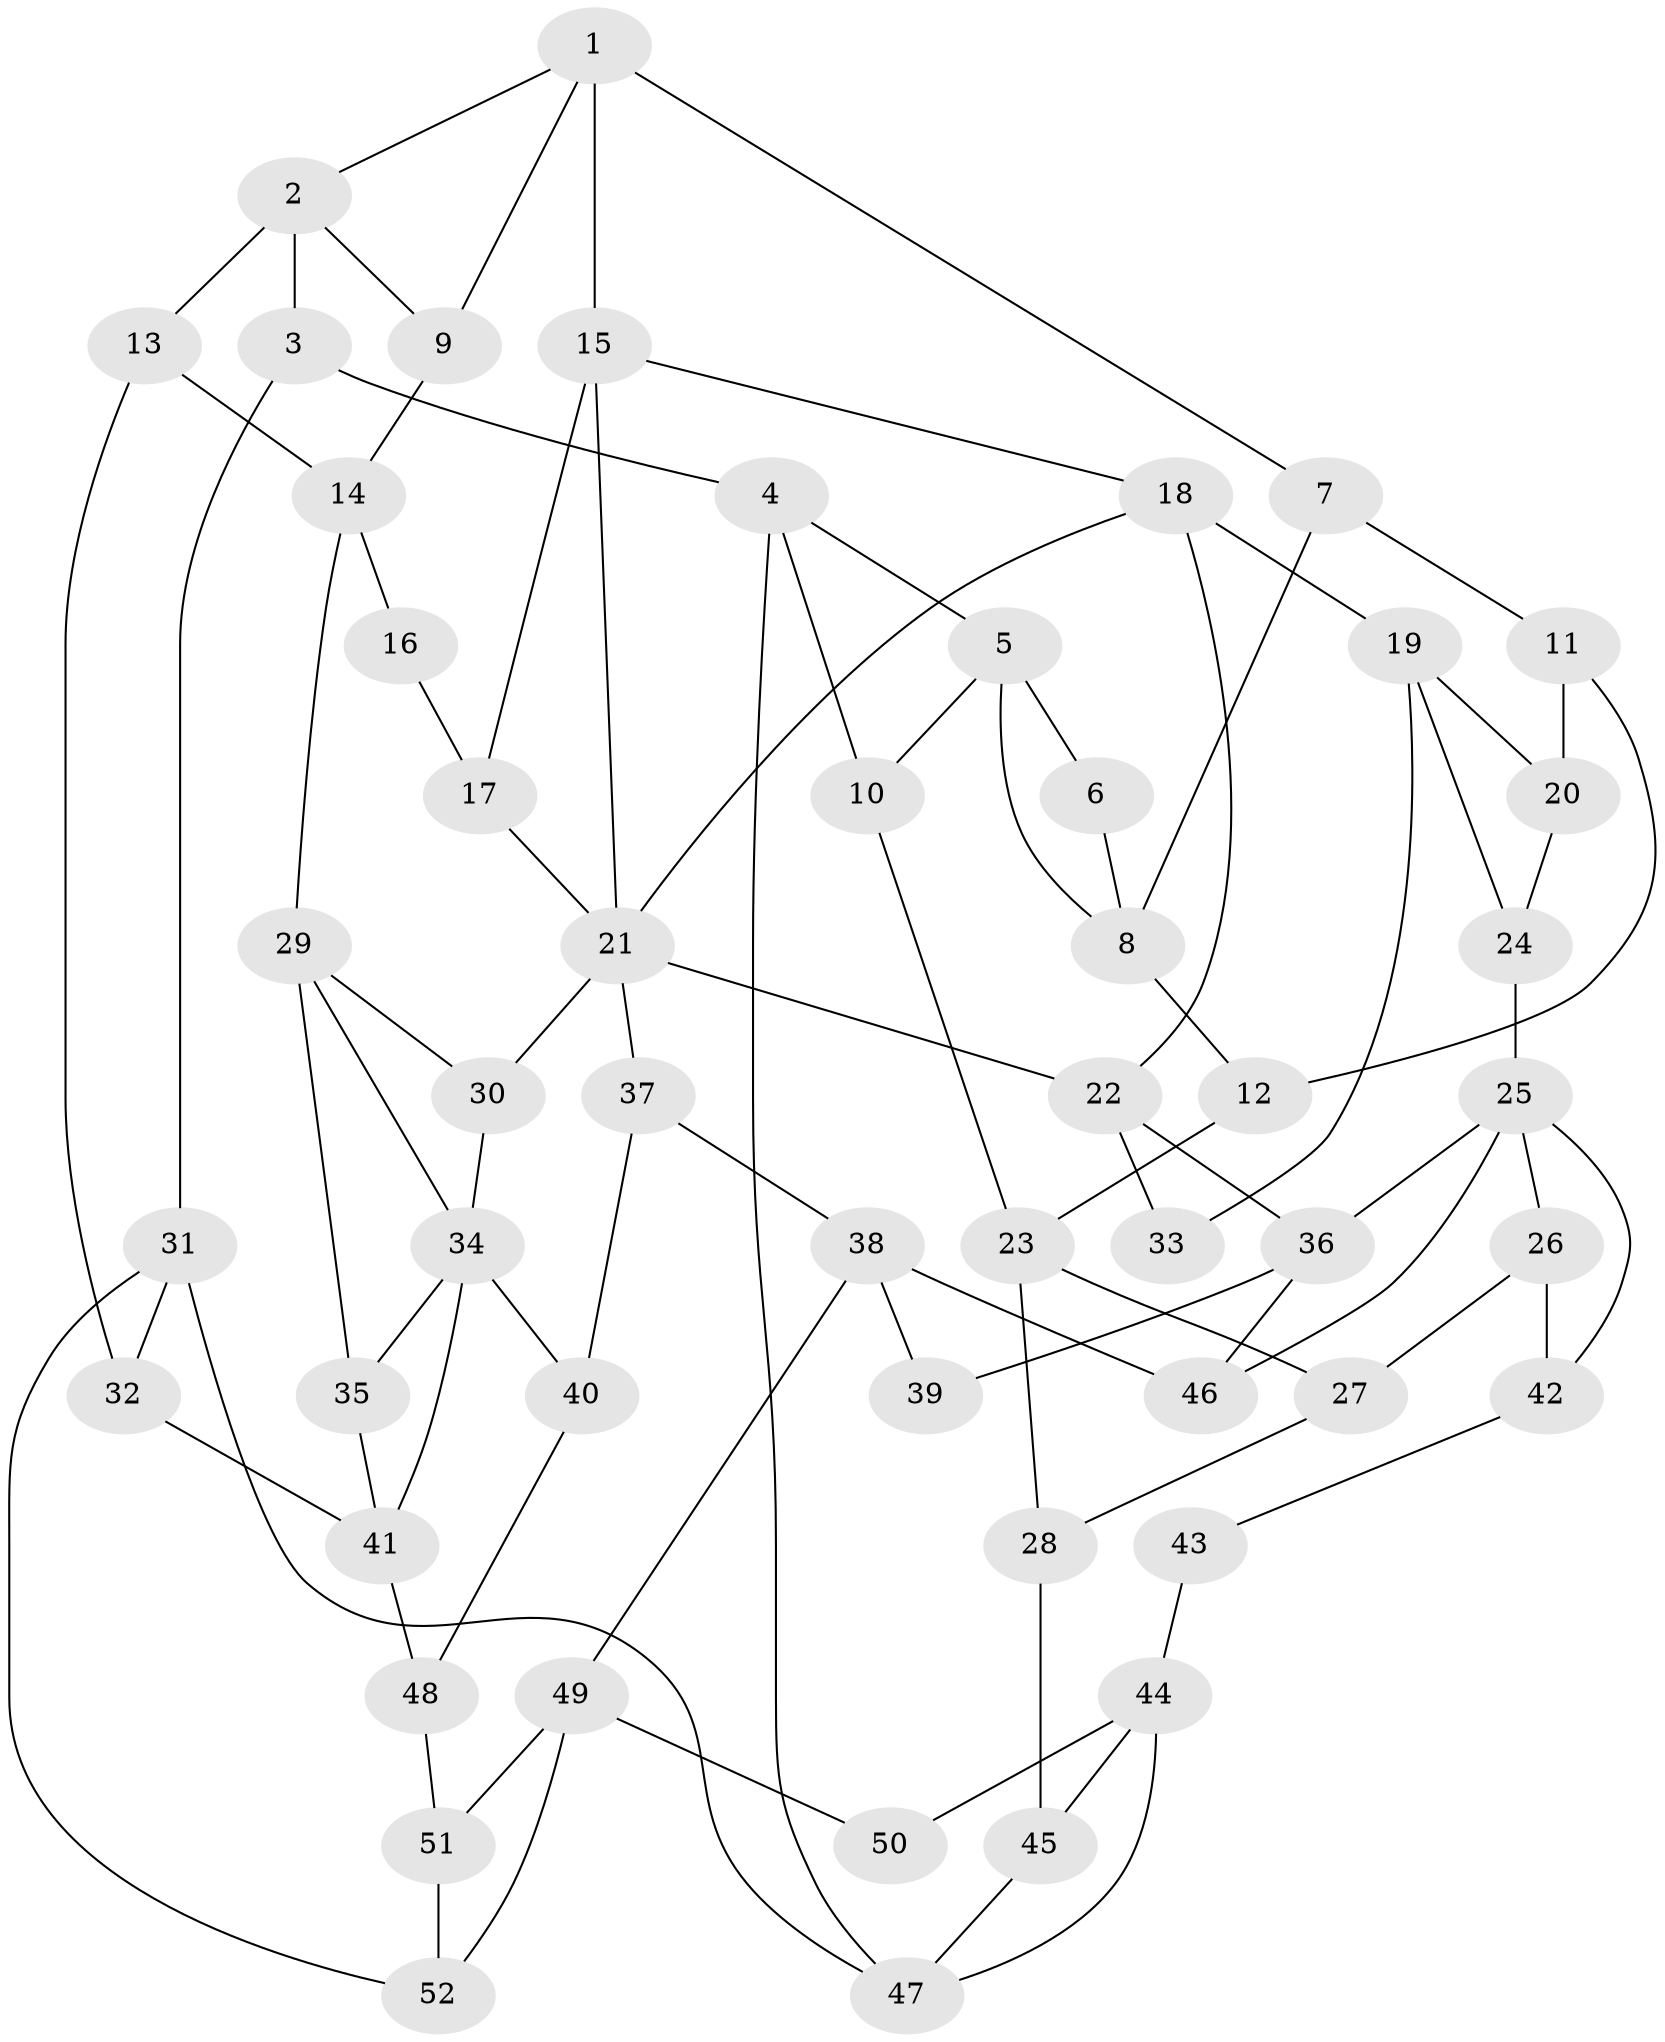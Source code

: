 // original degree distribution, {3: 0.038461538461538464, 4: 0.21153846153846154, 6: 0.23076923076923078, 5: 0.5192307692307693}
// Generated by graph-tools (version 1.1) at 2025/38/03/09/25 02:38:23]
// undirected, 52 vertices, 88 edges
graph export_dot {
graph [start="1"]
  node [color=gray90,style=filled];
  1;
  2;
  3;
  4;
  5;
  6;
  7;
  8;
  9;
  10;
  11;
  12;
  13;
  14;
  15;
  16;
  17;
  18;
  19;
  20;
  21;
  22;
  23;
  24;
  25;
  26;
  27;
  28;
  29;
  30;
  31;
  32;
  33;
  34;
  35;
  36;
  37;
  38;
  39;
  40;
  41;
  42;
  43;
  44;
  45;
  46;
  47;
  48;
  49;
  50;
  51;
  52;
  1 -- 2 [weight=1.0];
  1 -- 7 [weight=1.0];
  1 -- 9 [weight=1.0];
  1 -- 15 [weight=2.0];
  2 -- 3 [weight=2.0];
  2 -- 9 [weight=1.0];
  2 -- 13 [weight=2.0];
  3 -- 4 [weight=1.0];
  3 -- 31 [weight=1.0];
  4 -- 5 [weight=1.0];
  4 -- 10 [weight=1.0];
  4 -- 47 [weight=1.0];
  5 -- 6 [weight=1.0];
  5 -- 8 [weight=1.0];
  5 -- 10 [weight=1.0];
  6 -- 8 [weight=1.0];
  7 -- 8 [weight=1.0];
  7 -- 11 [weight=1.0];
  8 -- 12 [weight=1.0];
  9 -- 14 [weight=1.0];
  10 -- 23 [weight=1.0];
  11 -- 12 [weight=1.0];
  11 -- 20 [weight=1.0];
  12 -- 23 [weight=1.0];
  13 -- 14 [weight=1.0];
  13 -- 32 [weight=1.0];
  14 -- 16 [weight=2.0];
  14 -- 29 [weight=2.0];
  15 -- 17 [weight=1.0];
  15 -- 18 [weight=1.0];
  15 -- 21 [weight=1.0];
  16 -- 17 [weight=1.0];
  17 -- 21 [weight=1.0];
  18 -- 19 [weight=2.0];
  18 -- 21 [weight=1.0];
  18 -- 22 [weight=1.0];
  19 -- 20 [weight=1.0];
  19 -- 24 [weight=1.0];
  19 -- 33 [weight=2.0];
  20 -- 24 [weight=1.0];
  21 -- 22 [weight=1.0];
  21 -- 30 [weight=1.0];
  21 -- 37 [weight=1.0];
  22 -- 33 [weight=1.0];
  22 -- 36 [weight=2.0];
  23 -- 27 [weight=1.0];
  23 -- 28 [weight=1.0];
  24 -- 25 [weight=1.0];
  25 -- 26 [weight=1.0];
  25 -- 36 [weight=1.0];
  25 -- 42 [weight=1.0];
  25 -- 46 [weight=1.0];
  26 -- 27 [weight=1.0];
  26 -- 42 [weight=1.0];
  27 -- 28 [weight=1.0];
  28 -- 45 [weight=2.0];
  29 -- 30 [weight=1.0];
  29 -- 34 [weight=1.0];
  29 -- 35 [weight=1.0];
  30 -- 34 [weight=1.0];
  31 -- 32 [weight=1.0];
  31 -- 47 [weight=1.0];
  31 -- 52 [weight=1.0];
  32 -- 41 [weight=1.0];
  34 -- 35 [weight=1.0];
  34 -- 40 [weight=1.0];
  34 -- 41 [weight=1.0];
  35 -- 41 [weight=1.0];
  36 -- 39 [weight=2.0];
  36 -- 46 [weight=1.0];
  37 -- 38 [weight=1.0];
  37 -- 40 [weight=1.0];
  38 -- 39 [weight=1.0];
  38 -- 46 [weight=1.0];
  38 -- 49 [weight=2.0];
  40 -- 48 [weight=1.0];
  41 -- 48 [weight=1.0];
  42 -- 43 [weight=1.0];
  43 -- 44 [weight=2.0];
  44 -- 45 [weight=1.0];
  44 -- 47 [weight=1.0];
  44 -- 50 [weight=2.0];
  45 -- 47 [weight=1.0];
  48 -- 51 [weight=1.0];
  49 -- 50 [weight=2.0];
  49 -- 51 [weight=1.0];
  49 -- 52 [weight=1.0];
  51 -- 52 [weight=1.0];
}
